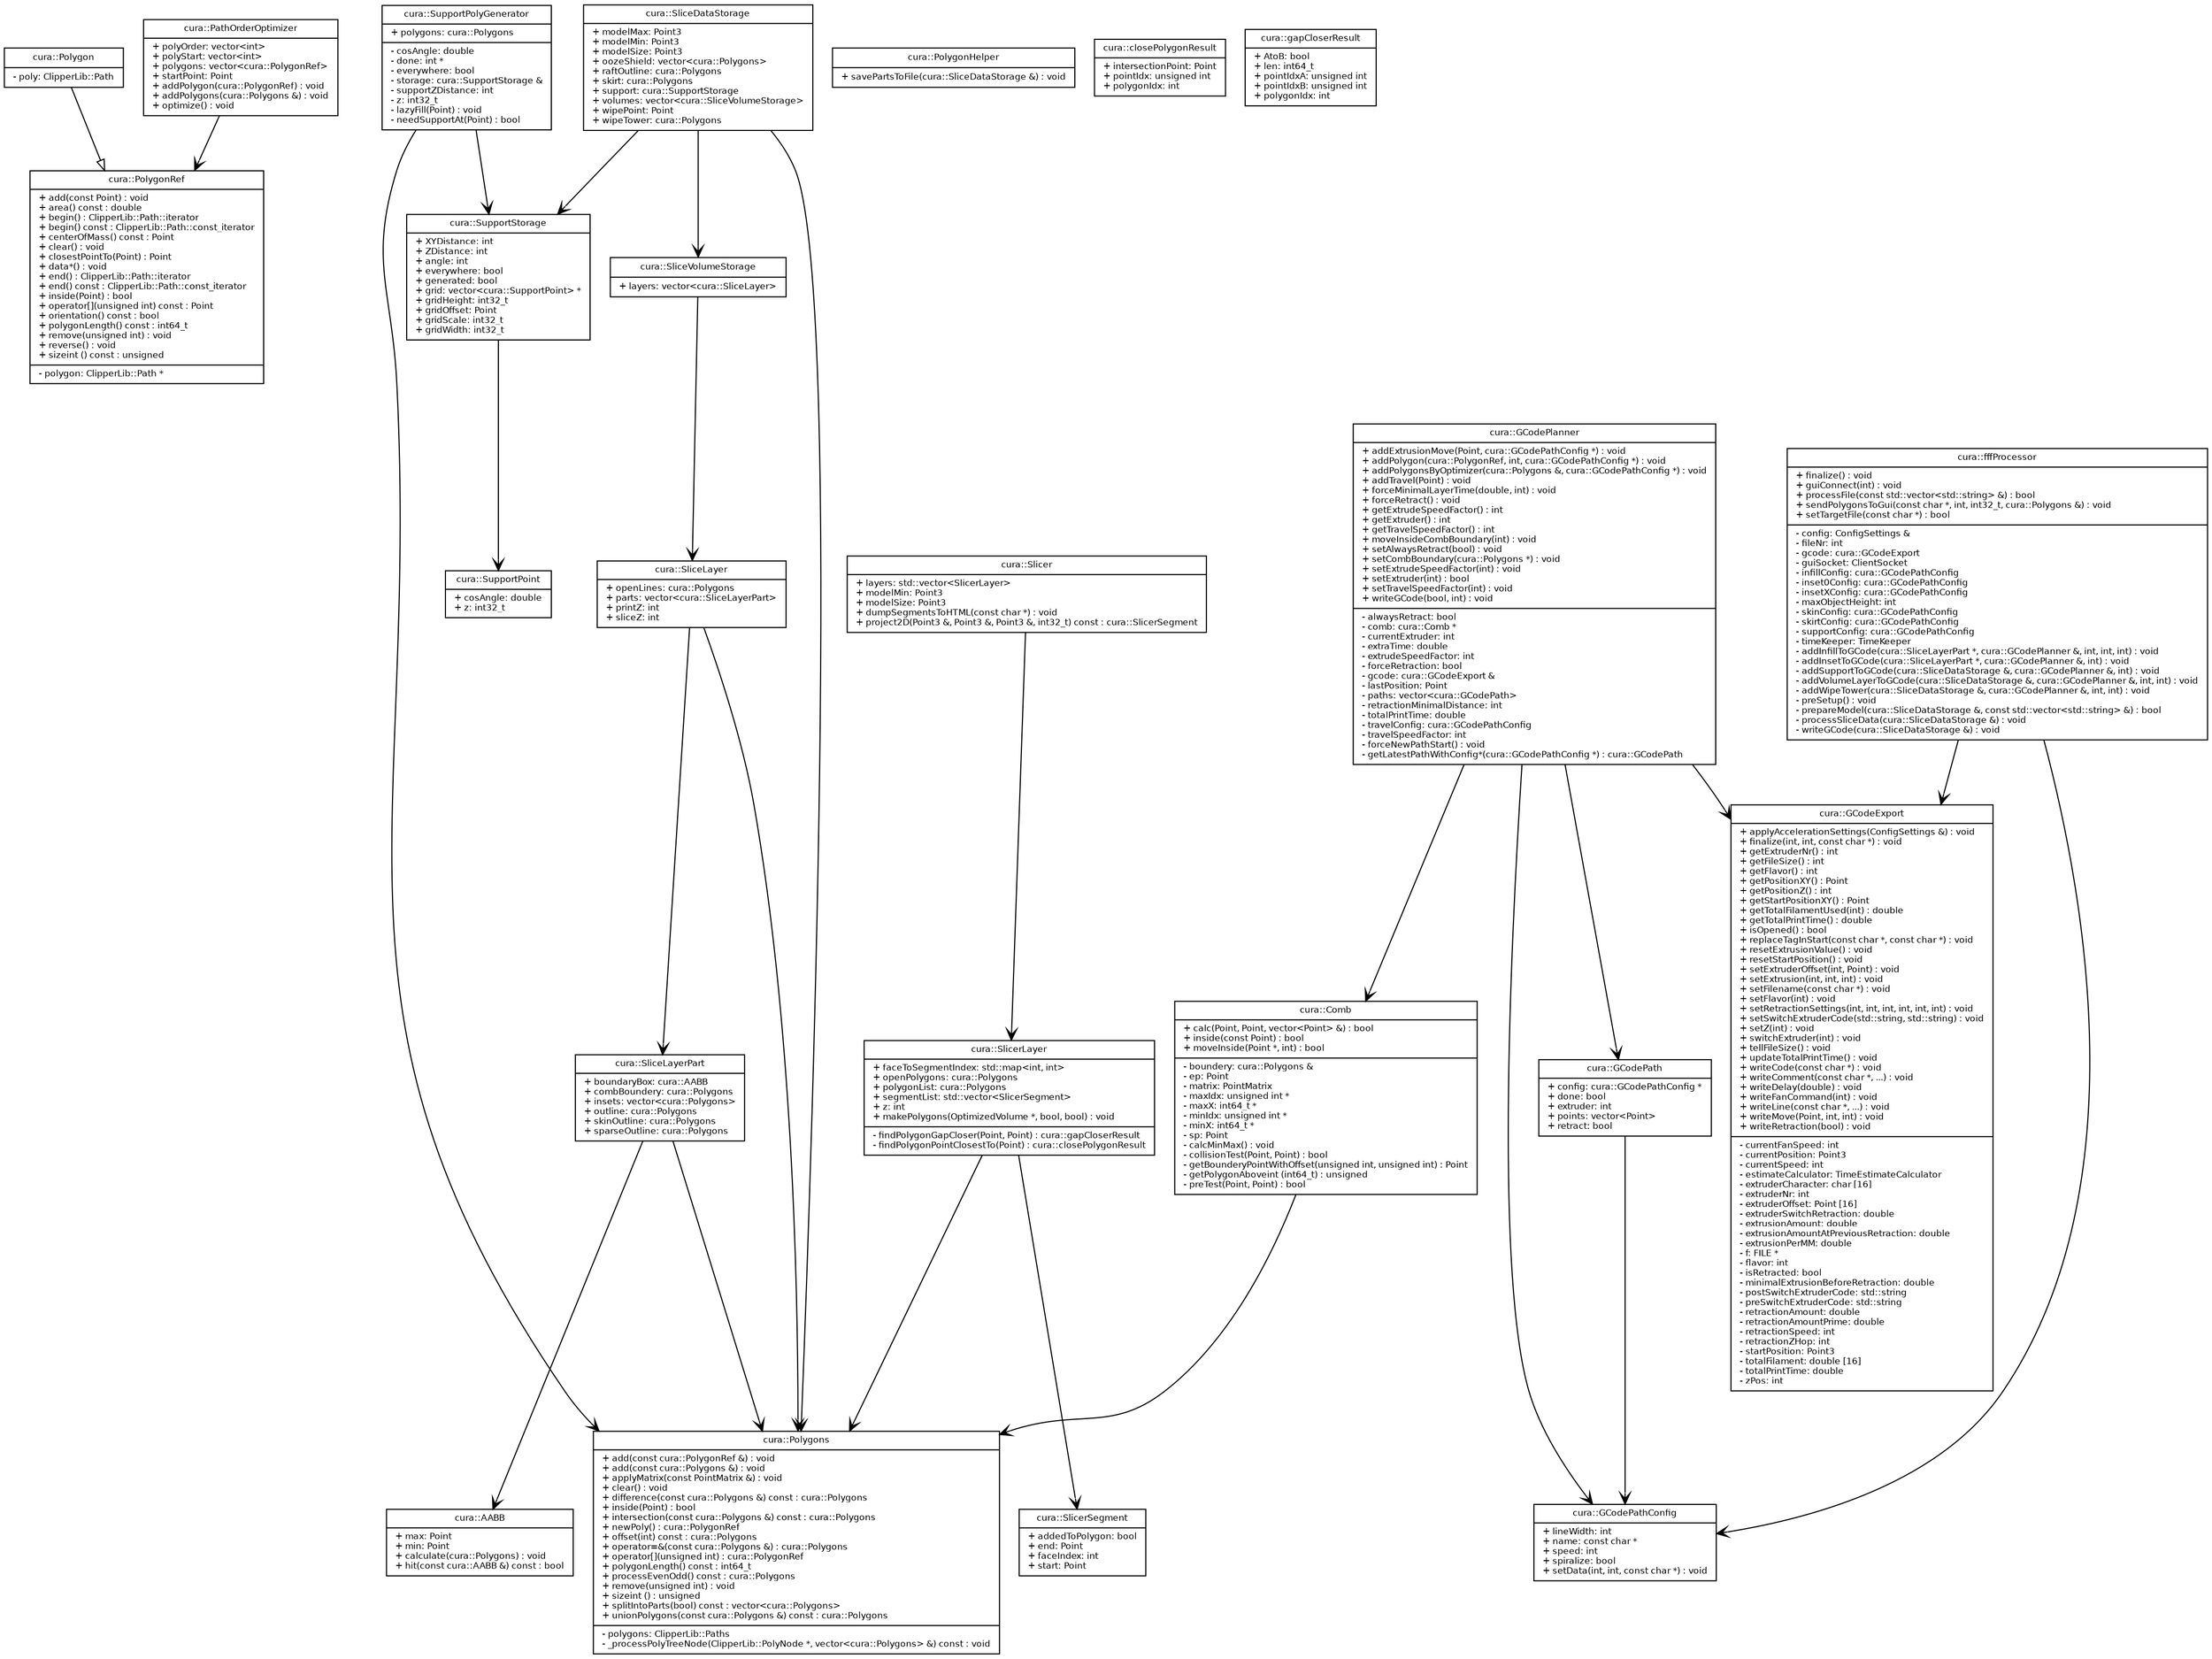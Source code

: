 digraph dependencies {
  fontname = "Bitstream Vera Sans"
  fontsize = 8  node [    fontname = "Bitstream Vera Sans"
    fontsize = 8
    shape = "record"
  ]
  edge [
    fontname = "Bitstream Vera Sans"
    fontsize = 8
  ]
id782644e27ac85631d596f97a6542bb30 [ 
   label = "{cura::PolygonRef|+ add(const Point) : void\l+ area() const : double\l+ begin() : ClipperLib::Path::iterator\l+ begin() const : ClipperLib::Path::const_iterator\l+ centerOfMass() const : Point\l+ clear() : void\l+ closestPointTo(Point) : Point\l+ data*() : void\l+ end() : ClipperLib::Path::iterator\l+ end() const : ClipperLib::Path::const_iterator\l+ inside(Point) : bool\l+ operator[](unsigned int) const : Point\l+ orientation() const : bool\l+ polygonLength() const : int64_t\l+ remove(unsigned int) : void\l+ reverse() : void\l+ sizeint () const : unsigned\l|- polygon: ClipperLib::Path *\l}"  ]
idfb3c8eb1ce3b262968fb73b20e46ac6d [ 
   label = "{cura::Polygon|- poly: ClipperLib::Path\l}"  ]
id351be52f9b70e55dd2d728b5835e4512 [ 
   label = "{cura::Polygons|+ add(const cura::PolygonRef &) : void\l+ add(const cura::Polygons &) : void\l+ applyMatrix(const PointMatrix &) : void\l+ clear() : void\l+ difference(const cura::Polygons &) const : cura::Polygons\l+ inside(Point) : bool\l+ intersection(const cura::Polygons &) const : cura::Polygons\l+ newPoly() : cura::PolygonRef\l+ offset(int) const : cura::Polygons\l+ operator=&(const cura::Polygons &) : cura::Polygons\l+ operator[](unsigned int) : cura::PolygonRef\l+ polygonLength() const : int64_t\l+ processEvenOdd() const : cura::Polygons\l+ remove(unsigned int) : void\l+ sizeint () : unsigned\l+ splitIntoParts(bool) const : vector\<cura::Polygons\>\l+ unionPolygons(const cura::Polygons &) const : cura::Polygons\l|- polygons: ClipperLib::Paths\l- _processPolyTreeNode(ClipperLib::PolyNode *, vector\<cura::Polygons\> &) const : void\l}"  ]
id71bc20e63eda0002370a670b042f9a7e [ 
   label = "{cura::AABB|+ max: Point\l+ min: Point\l+ calculate(cura::Polygons) : void\l+ hit(const cura::AABB &) const : bool\l}"  ]
ide6655da58558e25a8cf1a444a7454217 [ 
   label = "{cura::SliceLayerPart|+ boundaryBox: cura::AABB\l+ combBoundery: cura::Polygons\l+ insets: vector\<cura::Polygons\>\l+ outline: cura::Polygons\l+ skinOutline: cura::Polygons\l+ sparseOutline: cura::Polygons\l}"  ]
idb0e347a4ab5e167adb46ee178ed8c290 [ 
   label = "{cura::SliceLayer|+ openLines: cura::Polygons\l+ parts: vector\<cura::SliceLayerPart\>\l+ printZ: int\l+ sliceZ: int\l}"  ]
id2f514ab529233e97b0274640de0ac778 [ 
   label = "{cura::SupportPoint|+ cosAngle: double\l+ z: int32_t\l}"  ]
id61b5a8e54d5c19a2344a7f6d92cb7df4 [ 
   label = "{cura::SupportStorage|+ XYDistance: int\l+ ZDistance: int\l+ angle: int\l+ everywhere: bool\l+ generated: bool\l+ grid: vector\<cura::SupportPoint\> *\l+ gridHeight: int32_t\l+ gridOffset: Point\l+ gridScale: int32_t\l+ gridWidth: int32_t\l}"  ]
id71ddc52046e8d9b9bd3c46e8080fcaf1 [ 
   label = "{cura::SliceVolumeStorage|+ layers: vector\<cura::SliceLayer\>\l}"  ]
id509212fb479eb255da6613f3b7467f53 [ 
   label = "{cura::SliceDataStorage|+ modelMax: Point3\l+ modelMin: Point3\l+ modelSize: Point3\l+ oozeShield: vector\<cura::Polygons\>\l+ raftOutline: cura::Polygons\l+ skirt: cura::Polygons\l+ support: cura::SupportStorage\l+ volumes: vector\<cura::SliceVolumeStorage\>\l+ wipePoint: Point\l+ wipeTower: cura::Polygons\l}"  ]
id52d0869f7f286438a43c7918cdd24421 [ 
   label = "{cura::SupportPolyGenerator|+ polygons: cura::Polygons\l|- cosAngle: double\l- done: int *\l- everywhere: bool\l- storage: cura::SupportStorage &\l- supportZDistance: int\l- z: int32_t\l- lazyFill(Point) : void\l- needSupportAt(Point) : bool\l}"  ]
id5e02e9324011b37beba3b8e2ffc28b21 [ 
   label = "{cura::Comb|+ calc(Point, Point, vector\<Point\> &) : bool\l+ inside(const Point) : bool\l+ moveInside(Point *, int) : bool\l|- boundery: cura::Polygons &\l- ep: Point\l- matrix: PointMatrix\l- maxIdx: unsigned int *\l- maxX: int64_t *\l- minIdx: unsigned int *\l- minX: int64_t *\l- sp: Point\l- calcMinMax() : void\l- collisionTest(Point, Point) : bool\l- getBounderyPointWithOffset(unsigned int, unsigned int) : Point\l- getPolygonAboveint (int64_t) : unsigned\l- preTest(Point, Point) : bool\l}"  ]
id557f20f6bad32d9e2b6606c0fb5c3938 [ 
   label = "{cura::PolygonHelper|+ savePartsToFile(cura::SliceDataStorage &) : void\l}"  ]
ided88bd86d474e47a3b1f4c6a19cdf66f [ 
   label = "{cura::SlicerSegment|+ addedToPolygon: bool\l+ end: Point\l+ faceIndex: int\l+ start: Point\l}"  ]
id701ec4f99b9fb59ff5b66fbe54b18df8 [ 
   label = "{cura::closePolygonResult|+ intersectionPoint: Point\l+ pointIdx: unsigned int\l+ polygonIdx: int\l}"  ]
id8c09c2a4d14b4b0a068c403cff52fb41 [ 
   label = "{cura::gapCloserResult|+ AtoB: bool\l+ len: int64_t\l+ pointIdxA: unsigned int\l+ pointIdxB: unsigned int\l+ polygonIdx: int\l}"  ]
id7fdb258ebb43dc58ccb3dcf436f5449f [ 
   label = "{cura::SlicerLayer|+ faceToSegmentIndex: std::map\<int, int\>\l+ openPolygons: cura::Polygons\l+ polygonList: cura::Polygons\l+ segmentList: std::vector\<SlicerSegment\>\l+ z: int\l+ makePolygons(OptimizedVolume *, bool, bool) : void\l|- findPolygonGapCloser(Point, Point) : cura::gapCloserResult\l- findPolygonPointClosestTo(Point) : cura::closePolygonResult\l}"  ]
ida314bf81380b8b5233853b1d27fc483c [ 
   label = "{cura::Slicer|+ layers: std::vector\<SlicerLayer\>\l+ modelMin: Point3\l+ modelSize: Point3\l+ dumpSegmentsToHTML(const char *) : void\l+ project2D(Point3 &, Point3 &, Point3 &, int32_t) const : cura::SlicerSegment\l}"  ]
idbd9de60268684af72efe11afbcec3648 [ 
   label = "{cura::PathOrderOptimizer|+ polyOrder: vector\<int\>\l+ polyStart: vector\<int\>\l+ polygons: vector\<cura::PolygonRef\>\l+ startPoint: Point\l+ addPolygon(cura::PolygonRef) : void\l+ addPolygons(cura::Polygons &) : void\l+ optimize() : void\l}"  ]
id9446046a5b5699e9a8b6619aa795dc21 [ 
   label = "{cura::GCodeExport|+ applyAccelerationSettings(ConfigSettings &) : void\l+ finalize(int, int, const char *) : void\l+ getExtruderNr() : int\l+ getFileSize() : int\l+ getFlavor() : int\l+ getPositionXY() : Point\l+ getPositionZ() : int\l+ getStartPositionXY() : Point\l+ getTotalFilamentUsed(int) : double\l+ getTotalPrintTime() : double\l+ isOpened() : bool\l+ replaceTagInStart(const char *, const char *) : void\l+ resetExtrusionValue() : void\l+ resetStartPosition() : void\l+ setExtruderOffset(int, Point) : void\l+ setExtrusion(int, int, int) : void\l+ setFilename(const char *) : void\l+ setFlavor(int) : void\l+ setRetractionSettings(int, int, int, int, int, int) : void\l+ setSwitchExtruderCode(std::string, std::string) : void\l+ setZ(int) : void\l+ switchExtruder(int) : void\l+ tellFileSize() : void\l+ updateTotalPrintTime() : void\l+ writeCode(const char *) : void\l+ writeComment(const char *, ...) : void\l+ writeDelay(double) : void\l+ writeFanCommand(int) : void\l+ writeLine(const char *, ...) : void\l+ writeMove(Point, int, int) : void\l+ writeRetraction(bool) : void\l|- currentFanSpeed: int\l- currentPosition: Point3\l- currentSpeed: int\l- estimateCalculator: TimeEstimateCalculator\l- extruderCharacter: char [16]\l- extruderNr: int\l- extruderOffset: Point [16]\l- extruderSwitchRetraction: double\l- extrusionAmount: double\l- extrusionAmountAtPreviousRetraction: double\l- extrusionPerMM: double\l- f: FILE *\l- flavor: int\l- isRetracted: bool\l- minimalExtrusionBeforeRetraction: double\l- postSwitchExtruderCode: std::string\l- preSwitchExtruderCode: std::string\l- retractionAmount: double\l- retractionAmountPrime: double\l- retractionSpeed: int\l- retractionZHop: int\l- startPosition: Point3\l- totalFilament: double [16]\l- totalPrintTime: double\l- zPos: int\l}"  ]
ide481c2a4c69c9db6acac416fe3926885 [ 
   label = "{cura::GCodePathConfig|+ lineWidth: int\l+ name: const char *\l+ speed: int\l+ spiralize: bool\l+ setData(int, int, const char *) : void\l}"  ]
ida64a9b00110a9beef1bc5b9b455739c0 [ 
   label = "{cura::GCodePath|+ config: cura::GCodePathConfig *\l+ done: bool\l+ extruder: int\l+ points: vector\<Point\>\l+ retract: bool\l}"  ]
ide54d0cb6ad04998abc7cb52d585fa155 [ 
   label = "{cura::GCodePlanner|+ addExtrusionMove(Point, cura::GCodePathConfig *) : void\l+ addPolygon(cura::PolygonRef, int, cura::GCodePathConfig *) : void\l+ addPolygonsByOptimizer(cura::Polygons &, cura::GCodePathConfig *) : void\l+ addTravel(Point) : void\l+ forceMinimalLayerTime(double, int) : void\l+ forceRetract() : void\l+ getExtrudeSpeedFactor() : int\l+ getExtruder() : int\l+ getTravelSpeedFactor() : int\l+ moveInsideCombBoundary(int) : void\l+ setAlwaysRetract(bool) : void\l+ setCombBoundary(cura::Polygons *) : void\l+ setExtrudeSpeedFactor(int) : void\l+ setExtruder(int) : bool\l+ setTravelSpeedFactor(int) : void\l+ writeGCode(bool, int) : void\l|- alwaysRetract: bool\l- comb: cura::Comb *\l- currentExtruder: int\l- extraTime: double\l- extrudeSpeedFactor: int\l- forceRetraction: bool\l- gcode: cura::GCodeExport &\l- lastPosition: Point\l- paths: vector\<cura::GCodePath\>\l- retractionMinimalDistance: int\l- totalPrintTime: double\l- travelConfig: cura::GCodePathConfig\l- travelSpeedFactor: int\l- forceNewPathStart() : void\l- getLatestPathWithConfig*(cura::GCodePathConfig *) : cura::GCodePath\l}"  ]
idf5a7e63f61bd553291c6e17d2d52df28 [ 
   label = "{cura::fffProcessor|+ finalize() : void\l+ guiConnect(int) : void\l+ processFile(const std::vector\<std::string\> &) : bool\l+ sendPolygonsToGui(const char *, int, int32_t, cura::Polygons &) : void\l+ setTargetFile(const char *) : bool\l|- config: ConfigSettings &\l- fileNr: int\l- gcode: cura::GCodeExport\l- guiSocket: ClientSocket\l- infillConfig: cura::GCodePathConfig\l- inset0Config: cura::GCodePathConfig\l- insetXConfig: cura::GCodePathConfig\l- maxObjectHeight: int\l- skinConfig: cura::GCodePathConfig\l- skirtConfig: cura::GCodePathConfig\l- supportConfig: cura::GCodePathConfig\l- timeKeeper: TimeKeeper\l- addInfillToGCode(cura::SliceLayerPart *, cura::GCodePlanner &, int, int, int) : void\l- addInsetToGCode(cura::SliceLayerPart *, cura::GCodePlanner &, int) : void\l- addSupportToGCode(cura::SliceDataStorage &, cura::GCodePlanner &, int) : void\l- addVolumeLayerToGCode(cura::SliceDataStorage &, cura::GCodePlanner &, int, int) : void\l- addWipeTower(cura::SliceDataStorage &, cura::GCodePlanner &, int, int) : void\l- preSetup() : void\l- prepareModel(cura::SliceDataStorage &, const std::vector\<std::string\> &) : bool\l- processSliceData(cura::SliceDataStorage &) : void\l- writeGCode(cura::SliceDataStorage &) : void\l}"  ]

edge [arrowhead = open]
ide6655da58558e25a8cf1a444a7454217->id71bc20e63eda0002370a670b042f9a7e
ide6655da58558e25a8cf1a444a7454217->id351be52f9b70e55dd2d728b5835e4512
idb0e347a4ab5e167adb46ee178ed8c290->id351be52f9b70e55dd2d728b5835e4512
idb0e347a4ab5e167adb46ee178ed8c290->ide6655da58558e25a8cf1a444a7454217
id61b5a8e54d5c19a2344a7f6d92cb7df4->id2f514ab529233e97b0274640de0ac778
id71ddc52046e8d9b9bd3c46e8080fcaf1->idb0e347a4ab5e167adb46ee178ed8c290
id509212fb479eb255da6613f3b7467f53->id351be52f9b70e55dd2d728b5835e4512
id509212fb479eb255da6613f3b7467f53->id71ddc52046e8d9b9bd3c46e8080fcaf1
id509212fb479eb255da6613f3b7467f53->id61b5a8e54d5c19a2344a7f6d92cb7df4
id52d0869f7f286438a43c7918cdd24421->id61b5a8e54d5c19a2344a7f6d92cb7df4
id52d0869f7f286438a43c7918cdd24421->id351be52f9b70e55dd2d728b5835e4512
id5e02e9324011b37beba3b8e2ffc28b21->id351be52f9b70e55dd2d728b5835e4512
id7fdb258ebb43dc58ccb3dcf436f5449f->ided88bd86d474e47a3b1f4c6a19cdf66f
id7fdb258ebb43dc58ccb3dcf436f5449f->id351be52f9b70e55dd2d728b5835e4512
ida314bf81380b8b5233853b1d27fc483c->id7fdb258ebb43dc58ccb3dcf436f5449f
idbd9de60268684af72efe11afbcec3648->id782644e27ac85631d596f97a6542bb30
ida64a9b00110a9beef1bc5b9b455739c0->ide481c2a4c69c9db6acac416fe3926885
ide54d0cb6ad04998abc7cb52d585fa155->ida64a9b00110a9beef1bc5b9b455739c0
ide54d0cb6ad04998abc7cb52d585fa155->ide481c2a4c69c9db6acac416fe3926885
ide54d0cb6ad04998abc7cb52d585fa155->id5e02e9324011b37beba3b8e2ffc28b21
ide54d0cb6ad04998abc7cb52d585fa155->id9446046a5b5699e9a8b6619aa795dc21
idf5a7e63f61bd553291c6e17d2d52df28->id9446046a5b5699e9a8b6619aa795dc21
idf5a7e63f61bd553291c6e17d2d52df28->ide481c2a4c69c9db6acac416fe3926885

edge [arrowhead = empty]
idfb3c8eb1ce3b262968fb73b20e46ac6d->id782644e27ac85631d596f97a6542bb30
}

